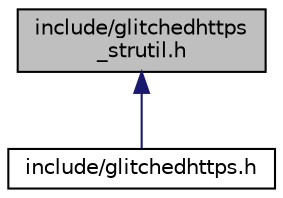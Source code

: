 digraph "include/glitchedhttps_strutil.h"
{
  edge [fontname="Helvetica",fontsize="10",labelfontname="Helvetica",labelfontsize="10"];
  node [fontname="Helvetica",fontsize="10",shape=record];
  Node4 [label="include/glitchedhttps\l_strutil.h",height=0.2,width=0.4,color="black", fillcolor="grey75", style="filled", fontcolor="black"];
  Node4 -> Node5 [dir="back",color="midnightblue",fontsize="10",style="solid",fontname="Helvetica"];
  Node5 [label="include/glitchedhttps.h",height=0.2,width=0.4,color="black", fillcolor="white", style="filled",URL="$glitchedhttps_8h.html",tooltip="Simple, lightweight and straight-forward way of doing HTTP(S) requests with the help of ARM&#39;s open-so..."];
}
